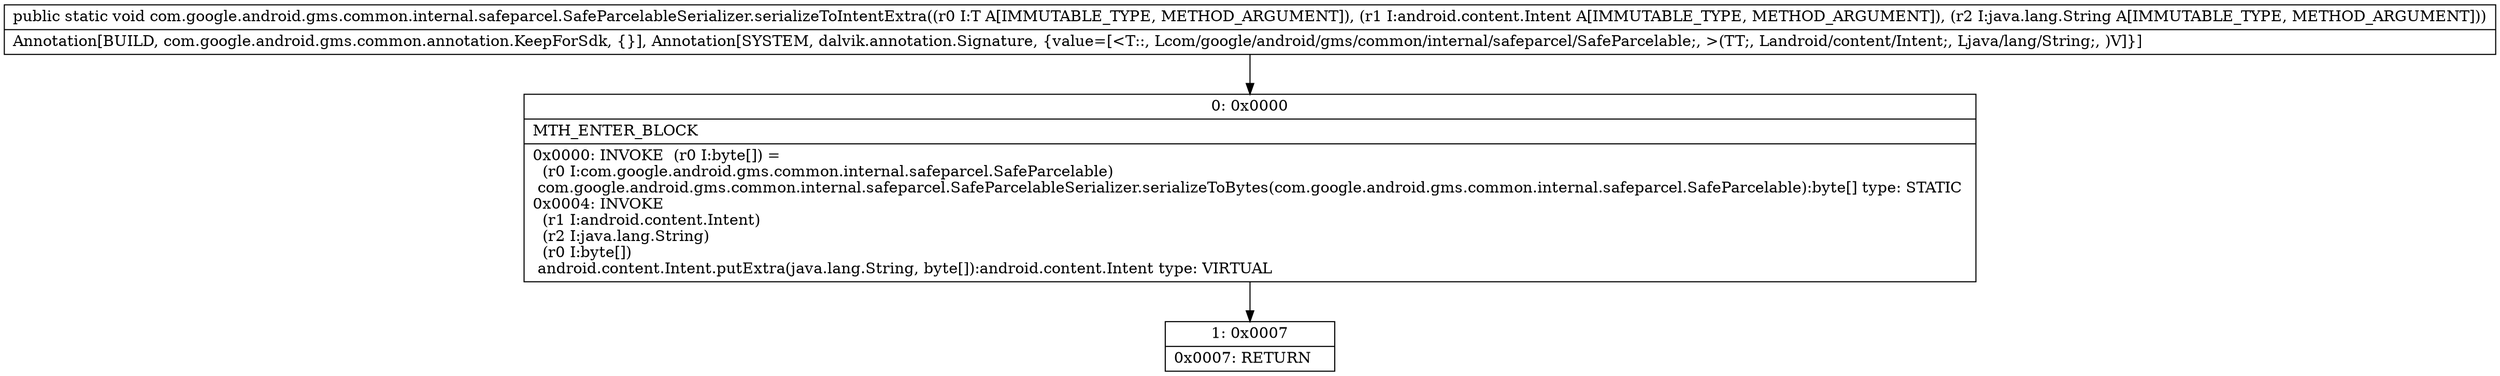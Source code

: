 digraph "CFG forcom.google.android.gms.common.internal.safeparcel.SafeParcelableSerializer.serializeToIntentExtra(Lcom\/google\/android\/gms\/common\/internal\/safeparcel\/SafeParcelable;Landroid\/content\/Intent;Ljava\/lang\/String;)V" {
Node_0 [shape=record,label="{0\:\ 0x0000|MTH_ENTER_BLOCK\l|0x0000: INVOKE  (r0 I:byte[]) = \l  (r0 I:com.google.android.gms.common.internal.safeparcel.SafeParcelable)\l com.google.android.gms.common.internal.safeparcel.SafeParcelableSerializer.serializeToBytes(com.google.android.gms.common.internal.safeparcel.SafeParcelable):byte[] type: STATIC \l0x0004: INVOKE  \l  (r1 I:android.content.Intent)\l  (r2 I:java.lang.String)\l  (r0 I:byte[])\l android.content.Intent.putExtra(java.lang.String, byte[]):android.content.Intent type: VIRTUAL \l}"];
Node_1 [shape=record,label="{1\:\ 0x0007|0x0007: RETURN   \l}"];
MethodNode[shape=record,label="{public static void com.google.android.gms.common.internal.safeparcel.SafeParcelableSerializer.serializeToIntentExtra((r0 I:T A[IMMUTABLE_TYPE, METHOD_ARGUMENT]), (r1 I:android.content.Intent A[IMMUTABLE_TYPE, METHOD_ARGUMENT]), (r2 I:java.lang.String A[IMMUTABLE_TYPE, METHOD_ARGUMENT]))  | Annotation[BUILD, com.google.android.gms.common.annotation.KeepForSdk, \{\}], Annotation[SYSTEM, dalvik.annotation.Signature, \{value=[\<T::, Lcom\/google\/android\/gms\/common\/internal\/safeparcel\/SafeParcelable;, \>(TT;, Landroid\/content\/Intent;, Ljava\/lang\/String;, )V]\}]\l}"];
MethodNode -> Node_0;
Node_0 -> Node_1;
}


